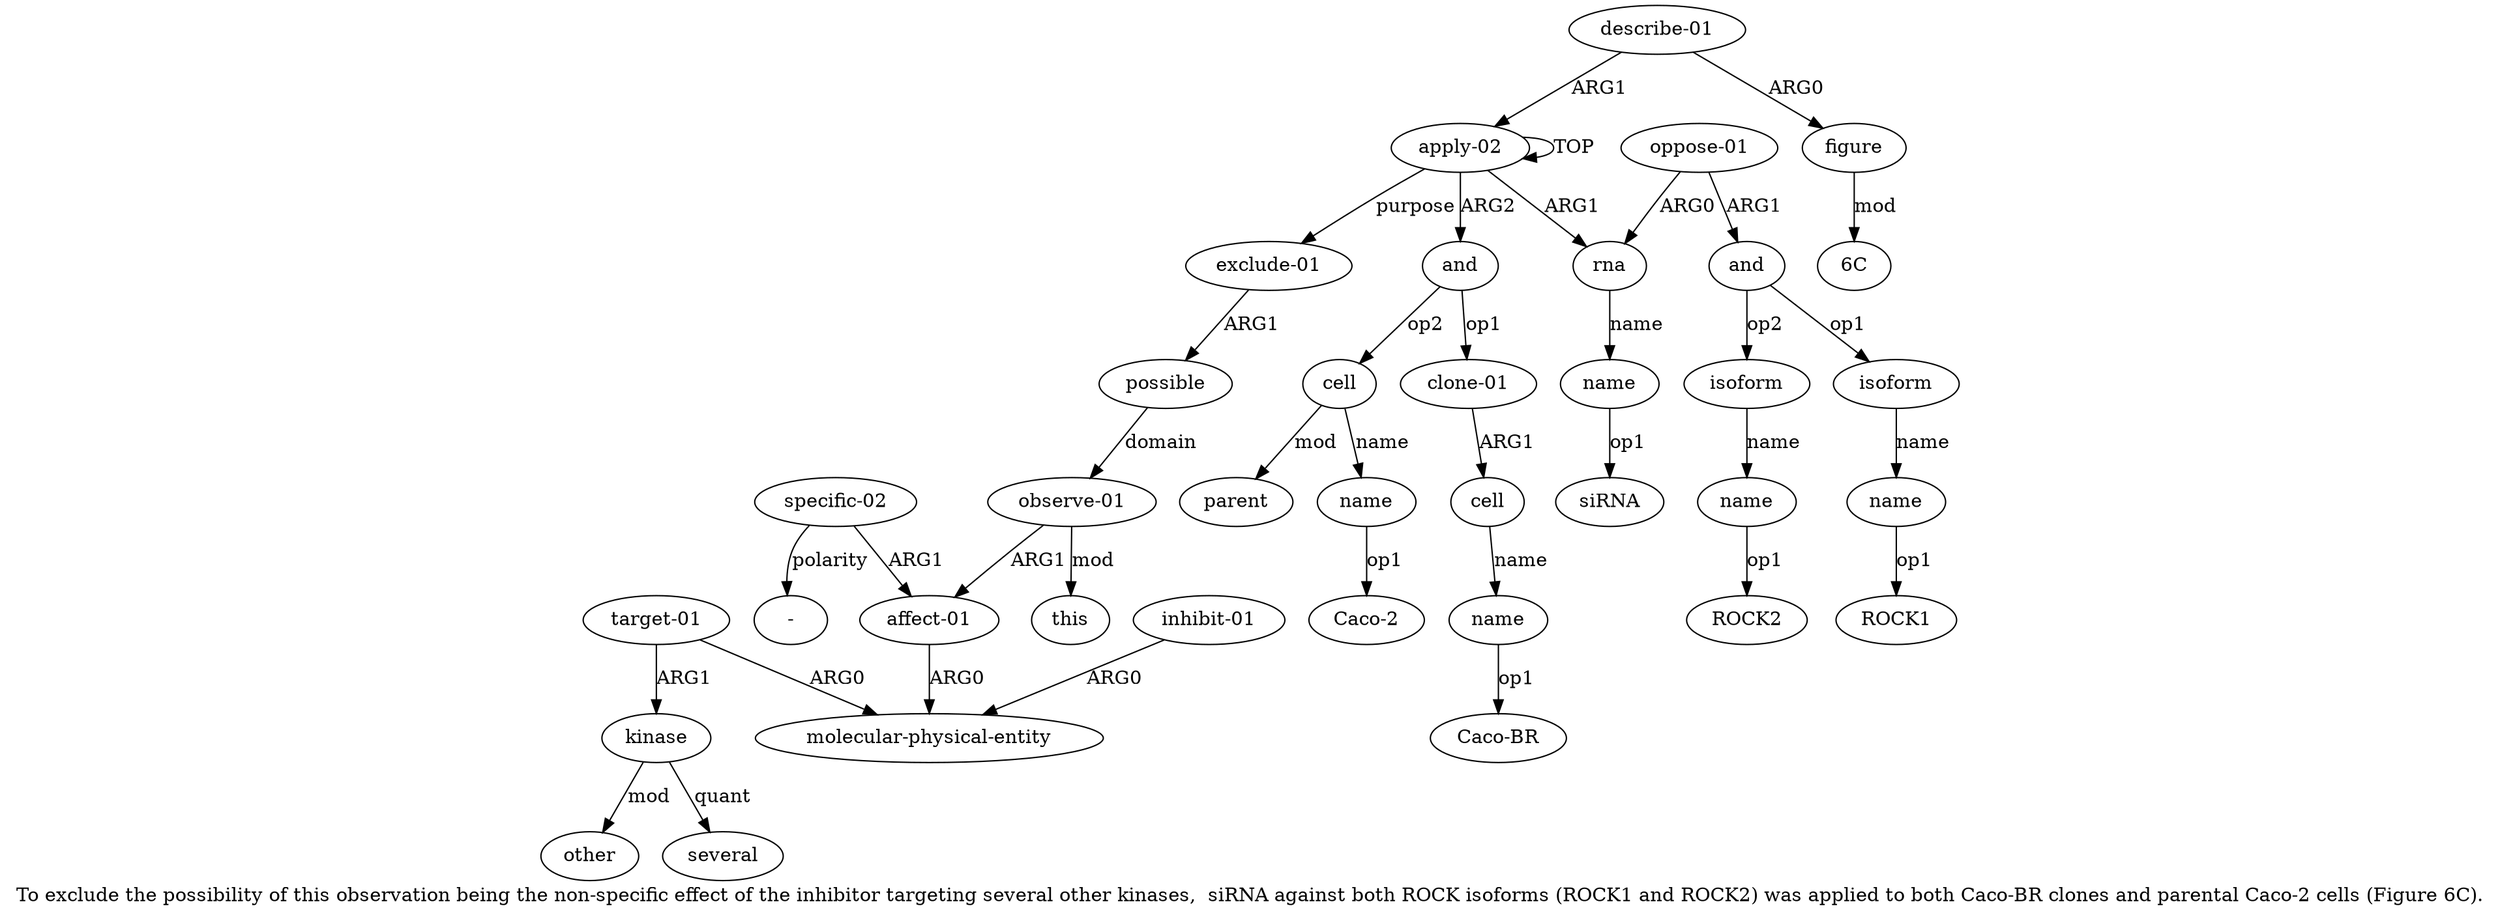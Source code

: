 digraph  {
	graph [label="To exclude the possibility of this observation being the non-specific effect of the inhibitor targeting several other kinases,  \
siRNA against both ROCK isoforms (ROCK1 and ROCK2) was applied to both Caco-BR clones and parental Caco-2 cells (Figure 6C)."];
	node [label="\N"];
	a20	 [color=black,
		gold_ind=20,
		gold_label="molecular-physical-entity",
		label="molecular-physical-entity",
		test_ind=20,
		test_label="molecular-physical-entity"];
	a21	 [color=black,
		gold_ind=21,
		gold_label="inhibit-01",
		label="inhibit-01",
		test_ind=21,
		test_label="inhibit-01"];
	a21 -> a20 [key=0,
	color=black,
	gold_label=ARG0,
	label=ARG0,
	test_label=ARG0];
a22 [color=black,
	gold_ind=22,
	gold_label="target-01",
	label="target-01",
	test_ind=22,
	test_label="target-01"];
a22 -> a20 [key=0,
color=black,
gold_label=ARG0,
label=ARG0,
test_label=ARG0];
a23 [color=black,
gold_ind=23,
gold_label=kinase,
label=kinase,
test_ind=23,
test_label=kinase];
a22 -> a23 [key=0,
color=black,
gold_label=ARG1,
label=ARG1,
test_label=ARG1];
a24 [color=black,
gold_ind=24,
gold_label=other,
label=other,
test_ind=24,
test_label=other];
a23 -> a24 [key=0,
color=black,
gold_label=mod,
label=mod,
test_label=mod];
a25 [color=black,
gold_ind=25,
gold_label=several,
label=several,
test_ind=25,
test_label=several];
a23 -> a25 [key=0,
color=black,
gold_label=quant,
label=quant,
test_label=quant];
a26 [color=black,
gold_ind=26,
gold_label="specific-02",
label="specific-02",
test_ind=26,
test_label="specific-02"];
"a26 -" [color=black,
gold_ind=-1,
gold_label="-",
label="-",
test_ind=-1,
test_label="-"];
a26 -> "a26 -" [key=0,
color=black,
gold_label=polarity,
label=polarity,
test_label=polarity];
a19 [color=black,
gold_ind=19,
gold_label="affect-01",
label="affect-01",
test_ind=19,
test_label="affect-01"];
a26 -> a19 [key=0,
color=black,
gold_label=ARG1,
label=ARG1,
test_label=ARG1];
a27 [color=black,
gold_ind=27,
gold_label=this,
label=this,
test_ind=27,
test_label=this];
a28 [color=black,
gold_ind=28,
gold_label="describe-01",
label="describe-01",
test_ind=28,
test_label="describe-01"];
a29 [color=black,
gold_ind=29,
gold_label=figure,
label=figure,
test_ind=29,
test_label=figure];
a28 -> a29 [key=0,
color=black,
gold_label=ARG0,
label=ARG0,
test_label=ARG0];
a0 [color=black,
gold_ind=0,
gold_label="apply-02",
label="apply-02",
test_ind=0,
test_label="apply-02"];
a28 -> a0 [key=0,
color=black,
gold_label=ARG1,
label=ARG1,
test_label=ARG1];
"a29 6C" [color=black,
gold_ind=-1,
gold_label="6C",
label="6C",
test_ind=-1,
test_label="6C"];
a29 -> "a29 6C" [key=0,
color=black,
gold_label=mod,
label=mod,
test_label=mod];
"a12 Caco-BR" [color=black,
gold_ind=-1,
gold_label="Caco-BR",
label="Caco-BR",
test_ind=-1,
test_label="Caco-BR"];
"a8 ROCK2" [color=black,
gold_ind=-1,
gold_label=ROCK2,
label=ROCK2,
test_ind=-1,
test_label=ROCK2];
a15 [color=black,
gold_ind=15,
gold_label=parent,
label=parent,
test_ind=15,
test_label=parent];
a14 [color=black,
gold_ind=14,
gold_label=name,
label=name,
test_ind=14,
test_label=name];
"a14 Caco-2" [color=black,
gold_ind=-1,
gold_label="Caco-2",
label="Caco-2",
test_ind=-1,
test_label="Caco-2"];
a14 -> "a14 Caco-2" [key=0,
color=black,
gold_label=op1,
label=op1,
test_label=op1];
a17 [color=black,
gold_ind=17,
gold_label=possible,
label=possible,
test_ind=17,
test_label=possible];
a18 [color=black,
gold_ind=18,
gold_label="observe-01",
label="observe-01",
test_ind=18,
test_label="observe-01"];
a17 -> a18 [key=0,
color=black,
gold_label=domain,
label=domain,
test_label=domain];
a16 [color=black,
gold_ind=16,
gold_label="exclude-01",
label="exclude-01",
test_ind=16,
test_label="exclude-01"];
a16 -> a17 [key=0,
color=black,
gold_label=ARG1,
label=ARG1,
test_label=ARG1];
a11 [color=black,
gold_ind=11,
gold_label=cell,
label=cell,
test_ind=11,
test_label=cell];
a12 [color=black,
gold_ind=12,
gold_label=name,
label=name,
test_ind=12,
test_label=name];
a11 -> a12 [key=0,
color=black,
gold_label=name,
label=name,
test_label=name];
a10 [color=black,
gold_ind=10,
gold_label="clone-01",
label="clone-01",
test_ind=10,
test_label="clone-01"];
a10 -> a11 [key=0,
color=black,
gold_label=ARG1,
label=ARG1,
test_label=ARG1];
a13 [color=black,
gold_ind=13,
gold_label=cell,
label=cell,
test_ind=13,
test_label=cell];
a13 -> a15 [key=0,
color=black,
gold_label=mod,
label=mod,
test_label=mod];
a13 -> a14 [key=0,
color=black,
gold_label=name,
label=name,
test_label=name];
a12 -> "a12 Caco-BR" [key=0,
color=black,
gold_label=op1,
label=op1,
test_label=op1];
"a2 siRNA" [color=black,
gold_ind=-1,
gold_label=siRNA,
label=siRNA,
test_ind=-1,
test_label=siRNA];
a19 -> a20 [key=0,
color=black,
gold_label=ARG0,
label=ARG0,
test_label=ARG0];
a18 -> a27 [key=0,
color=black,
gold_label=mod,
label=mod,
test_label=mod];
a18 -> a19 [key=0,
color=black,
gold_label=ARG1,
label=ARG1,
test_label=ARG1];
a1 [color=black,
gold_ind=1,
gold_label=rna,
label=rna,
test_ind=1,
test_label=rna];
a2 [color=black,
gold_ind=2,
gold_label=name,
label=name,
test_ind=2,
test_label=name];
a1 -> a2 [key=0,
color=black,
gold_label=name,
label=name,
test_label=name];
a0 -> a16 [key=0,
color=black,
gold_label=purpose,
label=purpose,
test_label=purpose];
a0 -> a1 [key=0,
color=black,
gold_label=ARG1,
label=ARG1,
test_label=ARG1];
a0 -> a0 [key=0,
color=black,
gold_label=TOP,
label=TOP,
test_label=TOP];
a9 [color=black,
gold_ind=9,
gold_label=and,
label=and,
test_ind=9,
test_label=and];
a0 -> a9 [key=0,
color=black,
gold_label=ARG2,
label=ARG2,
test_label=ARG2];
a3 [color=black,
gold_ind=3,
gold_label="oppose-01",
label="oppose-01",
test_ind=3,
test_label="oppose-01"];
a3 -> a1 [key=0,
color=black,
gold_label=ARG0,
label=ARG0,
test_label=ARG0];
a4 [color=black,
gold_ind=4,
gold_label=and,
label=and,
test_ind=4,
test_label=and];
a3 -> a4 [key=0,
color=black,
gold_label=ARG1,
label=ARG1,
test_label=ARG1];
a2 -> "a2 siRNA" [key=0,
color=black,
gold_label=op1,
label=op1,
test_label=op1];
a5 [color=black,
gold_ind=5,
gold_label=isoform,
label=isoform,
test_ind=5,
test_label=isoform];
a6 [color=black,
gold_ind=6,
gold_label=name,
label=name,
test_ind=6,
test_label=name];
a5 -> a6 [key=0,
color=black,
gold_label=name,
label=name,
test_label=name];
a4 -> a5 [key=0,
color=black,
gold_label=op1,
label=op1,
test_label=op1];
a7 [color=black,
gold_ind=7,
gold_label=isoform,
label=isoform,
test_ind=7,
test_label=isoform];
a4 -> a7 [key=0,
color=black,
gold_label=op2,
label=op2,
test_label=op2];
a8 [color=black,
gold_ind=8,
gold_label=name,
label=name,
test_ind=8,
test_label=name];
a7 -> a8 [key=0,
color=black,
gold_label=name,
label=name,
test_label=name];
"a6 ROCK1" [color=black,
gold_ind=-1,
gold_label=ROCK1,
label=ROCK1,
test_ind=-1,
test_label=ROCK1];
a6 -> "a6 ROCK1" [key=0,
color=black,
gold_label=op1,
label=op1,
test_label=op1];
a9 -> a10 [key=0,
color=black,
gold_label=op1,
label=op1,
test_label=op1];
a9 -> a13 [key=0,
color=black,
gold_label=op2,
label=op2,
test_label=op2];
a8 -> "a8 ROCK2" [key=0,
color=black,
gold_label=op1,
label=op1,
test_label=op1];
}
